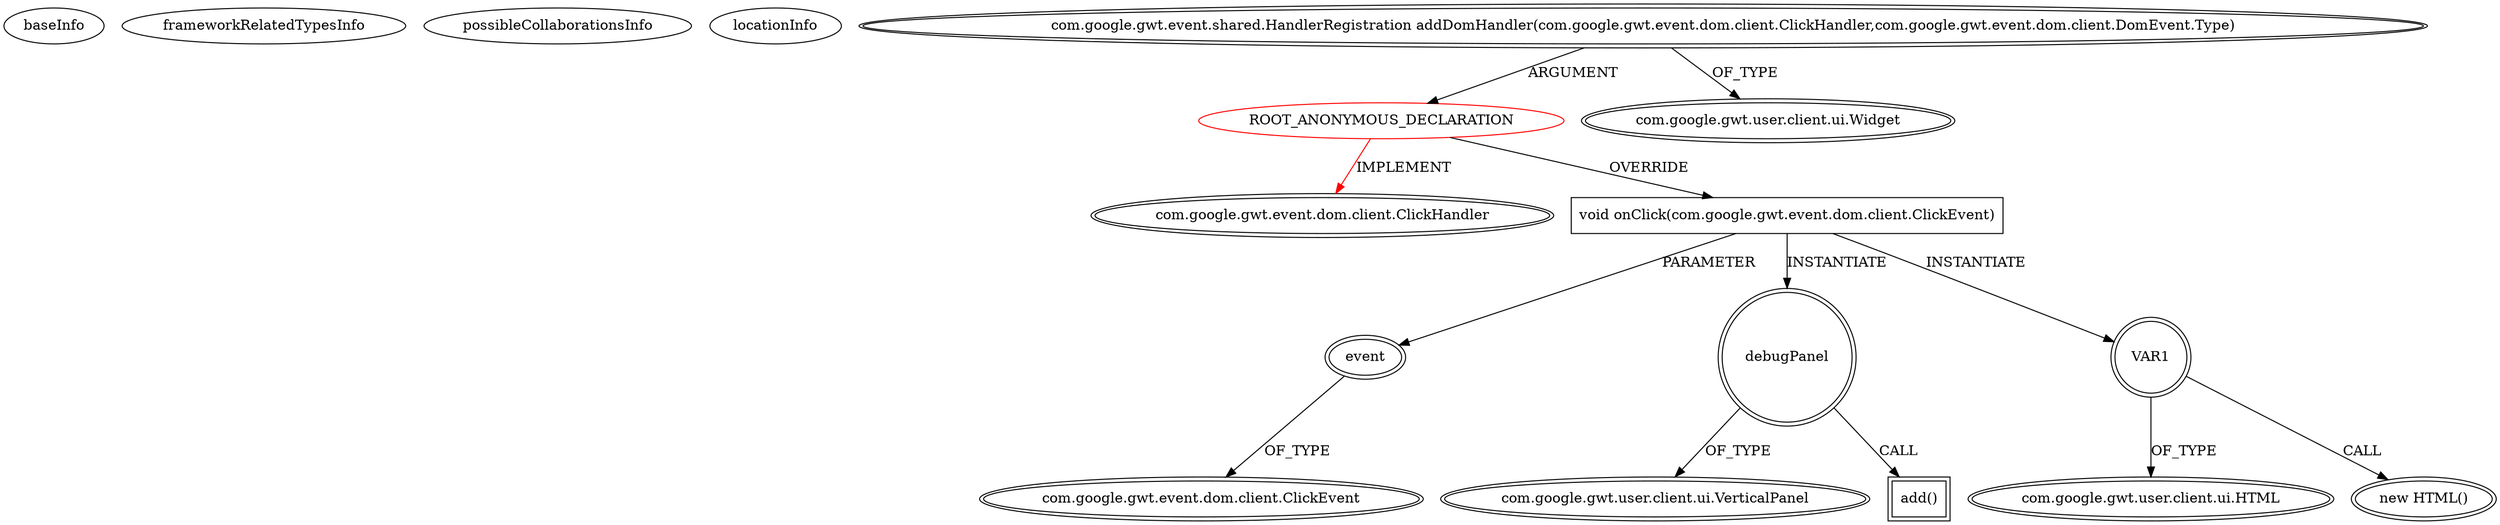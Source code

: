 digraph {
baseInfo[graphId=749,category="extension_graph",isAnonymous=true,possibleRelation=false]
frameworkRelatedTypesInfo[0="com.google.gwt.event.dom.client.ClickHandler"]
possibleCollaborationsInfo[]
locationInfo[projectName="ashtonthomas-gwt-fast-touch-press",filePath="/ashtonthomas-gwt-fast-touch-press/gwt-fast-touch-press-master/src/io/ashton/fastpress/client/Gwt_fast_press.java",contextSignature="void onModuleLoad()",graphId="749"]
0[label="ROOT_ANONYMOUS_DECLARATION",vertexType="ROOT_ANONYMOUS_DECLARATION",isFrameworkType=false,color=red]
1[label="com.google.gwt.event.dom.client.ClickHandler",vertexType="FRAMEWORK_INTERFACE_TYPE",isFrameworkType=true,peripheries=2]
2[label="com.google.gwt.event.shared.HandlerRegistration addDomHandler(com.google.gwt.event.dom.client.ClickHandler,com.google.gwt.event.dom.client.DomEvent.Type)",vertexType="OUTSIDE_CALL",isFrameworkType=true,peripheries=2]
3[label="com.google.gwt.user.client.ui.Widget",vertexType="FRAMEWORK_CLASS_TYPE",isFrameworkType=true,peripheries=2]
4[label="void onClick(com.google.gwt.event.dom.client.ClickEvent)",vertexType="OVERRIDING_METHOD_DECLARATION",isFrameworkType=false,shape=box]
5[label="event",vertexType="PARAMETER_DECLARATION",isFrameworkType=true,peripheries=2]
6[label="com.google.gwt.event.dom.client.ClickEvent",vertexType="FRAMEWORK_CLASS_TYPE",isFrameworkType=true,peripheries=2]
7[label="debugPanel",vertexType="VARIABLE_EXPRESION",isFrameworkType=true,peripheries=2,shape=circle]
9[label="com.google.gwt.user.client.ui.VerticalPanel",vertexType="FRAMEWORK_CLASS_TYPE",isFrameworkType=true,peripheries=2]
8[label="add()",vertexType="INSIDE_CALL",isFrameworkType=true,peripheries=2,shape=box]
11[label="VAR1",vertexType="VARIABLE_EXPRESION",isFrameworkType=true,peripheries=2,shape=circle]
12[label="com.google.gwt.user.client.ui.HTML",vertexType="FRAMEWORK_CLASS_TYPE",isFrameworkType=true,peripheries=2]
10[label="new HTML()",vertexType="CONSTRUCTOR_CALL",isFrameworkType=true,peripheries=2]
0->1[label="IMPLEMENT",color=red]
2->0[label="ARGUMENT"]
2->3[label="OF_TYPE"]
0->4[label="OVERRIDE"]
5->6[label="OF_TYPE"]
4->5[label="PARAMETER"]
4->7[label="INSTANTIATE"]
7->9[label="OF_TYPE"]
7->8[label="CALL"]
4->11[label="INSTANTIATE"]
11->12[label="OF_TYPE"]
11->10[label="CALL"]
}
